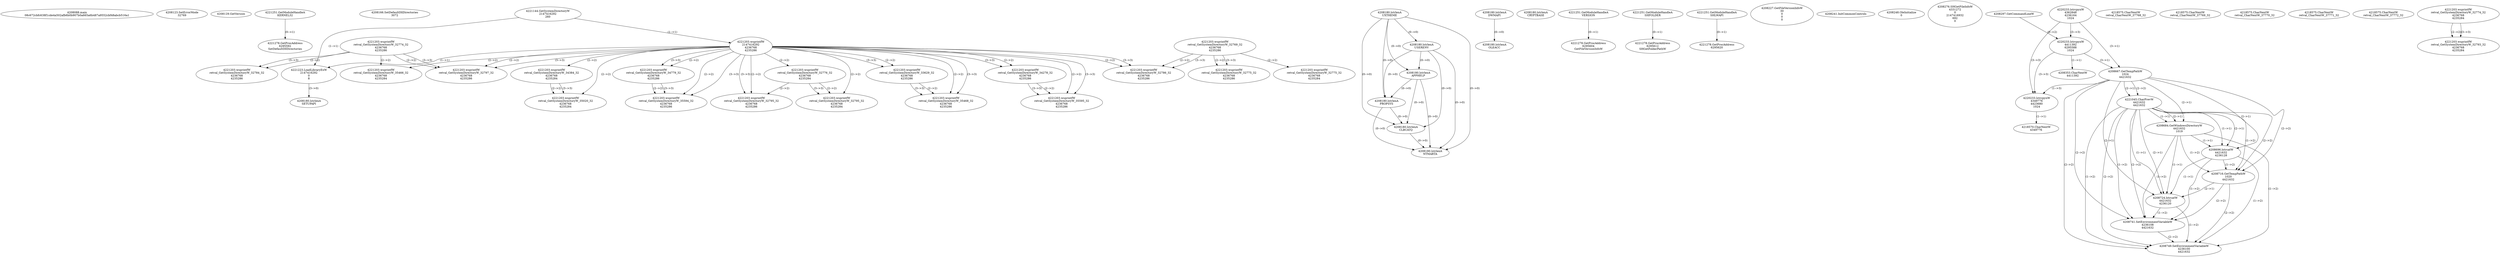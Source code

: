 // Global SCDG with merge call
digraph {
	0 [label="4208088.main
08c672cbfc638f1cde4a502afb6b0b907b0a665a6b487a9552cbf48abcb516a1"]
	1 [label="4208123.SetErrorMode
32769"]
	2 [label="4208129.GetVersion
"]
	3 [label="4221251.GetModuleHandleA
KERNEL32"]
	4 [label="4221278.GetProcAddress
6295592
SetDefaultDllDirectories"]
	3 -> 4 [label="(0-->1)"]
	5 [label="4208166.SetDefaultDllDirectories
3072"]
	6 [label="4221144.GetSystemDirectoryW
2147416292
260"]
	7 [label="4221203.wsprintfW
2147416292
4236768
4235286"]
	6 -> 7 [label="(1-->1)"]
	8 [label="4221223.LoadLibraryExW
2147416292
0
8"]
	6 -> 8 [label="(1-->1)"]
	7 -> 8 [label="(1-->1)"]
	9 [label="4208180.lstrlenA
UXTHEME"]
	10 [label="4208180.lstrlenA
USERENV"]
	9 -> 10 [label="(0-->0)"]
	11 [label="4208180.lstrlenA
SETUPAPI"]
	8 -> 11 [label="(3-->0)"]
	12 [label="4208180.lstrlenA
APPHELP"]
	9 -> 12 [label="(0-->0)"]
	10 -> 12 [label="(0-->0)"]
	13 [label="4208180.lstrlenA
PROPSYS"]
	9 -> 13 [label="(0-->0)"]
	10 -> 13 [label="(0-->0)"]
	12 -> 13 [label="(0-->0)"]
	14 [label="4208180.lstrlenA
DWMAPI"]
	15 [label="4221203.wsprintfW
retval_GetSystemDirectoryW_32774_32
4236768
4235286"]
	16 [label="4208180.lstrlenA
CRYPTBASE"]
	17 [label="4208180.lstrlenA
OLEACC"]
	14 -> 17 [label="(0-->0)"]
	18 [label="4208180.lstrlenA
CLBCATQ"]
	9 -> 18 [label="(0-->0)"]
	10 -> 18 [label="(0-->0)"]
	12 -> 18 [label="(0-->0)"]
	13 -> 18 [label="(0-->0)"]
	19 [label="4221203.wsprintfW
retval_GetSystemDirectoryW_35466_32
4236768
4235284"]
	7 -> 19 [label="(2-->2)"]
	15 -> 19 [label="(2-->2)"]
	20 [label="4208180.lstrlenA
NTMARTA"]
	9 -> 20 [label="(0-->0)"]
	10 -> 20 [label="(0-->0)"]
	12 -> 20 [label="(0-->0)"]
	13 -> 20 [label="(0-->0)"]
	18 -> 20 [label="(0-->0)"]
	21 [label="4221251.GetModuleHandleA
VERSION"]
	22 [label="4221278.GetProcAddress
6295604
GetFileVersionInfoW"]
	21 -> 22 [label="(0-->1)"]
	23 [label="4221251.GetModuleHandleA
SHFOLDER"]
	24 [label="4221278.GetProcAddress
6295612
SHGetFolderPathW"]
	23 -> 24 [label="(0-->1)"]
	25 [label="4221251.GetModuleHandleA
SHLWAPI"]
	26 [label="4221278.GetProcAddress
6295620
"]
	25 -> 26 [label="(0-->1)"]
	27 [label="4208227.GetFileVersionInfoW
30
0
0
0"]
	28 [label="4208241.InitCommonControls
"]
	29 [label="4208248.OleInitialize
0"]
	30 [label="4208276.SHGetFileInfoW
4331272
0
2147416932
692
0"]
	31 [label="4220233.lstrcpynW
4362848
4236164
1024"]
	32 [label="4208297.GetCommandLineW
"]
	33 [label="4220233.lstrcpynW
4411392
6295588
1024"]
	32 -> 33 [label="(0-->2)"]
	31 -> 33 [label="(3-->3)"]
	34 [label="4208353.CharNextW
4411392"]
	33 -> 34 [label="(1-->1)"]
	35 [label="4208667.GetTempPathW
1024
4421632"]
	31 -> 35 [label="(3-->1)"]
	33 -> 35 [label="(3-->1)"]
	36 [label="4221045.CharPrevW
4421632
4421632"]
	35 -> 36 [label="(2-->1)"]
	35 -> 36 [label="(2-->2)"]
	37 [label="4208684.GetWindowsDirectoryW
4421632
1019"]
	35 -> 37 [label="(2-->1)"]
	36 -> 37 [label="(1-->1)"]
	36 -> 37 [label="(2-->1)"]
	38 [label="4208696.lstrcatW
4421632
4236128"]
	35 -> 38 [label="(2-->1)"]
	36 -> 38 [label="(1-->1)"]
	36 -> 38 [label="(2-->1)"]
	37 -> 38 [label="(1-->1)"]
	39 [label="4208716.GetTempPathW
1020
4421632"]
	35 -> 39 [label="(2-->2)"]
	36 -> 39 [label="(1-->2)"]
	36 -> 39 [label="(2-->2)"]
	37 -> 39 [label="(1-->2)"]
	38 -> 39 [label="(1-->2)"]
	40 [label="4208724.lstrcatW
4421632
4236120"]
	35 -> 40 [label="(2-->1)"]
	36 -> 40 [label="(1-->1)"]
	36 -> 40 [label="(2-->1)"]
	37 -> 40 [label="(1-->1)"]
	38 -> 40 [label="(1-->1)"]
	39 -> 40 [label="(2-->1)"]
	41 [label="4208741.SetEnvironmentVariableW
4236108
4421632"]
	35 -> 41 [label="(2-->2)"]
	36 -> 41 [label="(1-->2)"]
	36 -> 41 [label="(2-->2)"]
	37 -> 41 [label="(1-->2)"]
	38 -> 41 [label="(1-->2)"]
	39 -> 41 [label="(2-->2)"]
	40 -> 41 [label="(1-->2)"]
	42 [label="4208749.SetEnvironmentVariableW
4236100
4421632"]
	35 -> 42 [label="(2-->2)"]
	36 -> 42 [label="(1-->2)"]
	36 -> 42 [label="(2-->2)"]
	37 -> 42 [label="(1-->2)"]
	38 -> 42 [label="(1-->2)"]
	39 -> 42 [label="(2-->2)"]
	40 -> 42 [label="(1-->2)"]
	41 -> 42 [label="(2-->2)"]
	43 [label="4220233.lstrcpynW
4349776
4423680
1024"]
	31 -> 43 [label="(3-->3)"]
	33 -> 43 [label="(3-->3)"]
	35 -> 43 [label="(1-->3)"]
	44 [label="4218570.CharNextW
4349776"]
	43 -> 44 [label="(1-->1)"]
	45 [label="4218575.CharNextW
retval_CharNextW_37768_32"]
	46 [label="4221203.wsprintfW
retval_GetSystemDirectoryW_33629_32
4236768
4235286"]
	7 -> 46 [label="(2-->2)"]
	7 -> 46 [label="(3-->3)"]
	47 [label="4221203.wsprintfW
retval_GetSystemDirectoryW_35468_32
4236768
4235286"]
	7 -> 47 [label="(2-->2)"]
	46 -> 47 [label="(2-->2)"]
	7 -> 47 [label="(3-->3)"]
	46 -> 47 [label="(3-->3)"]
	48 [label="4218575.CharNextW
retval_CharNextW_37769_32"]
	49 [label="4221203.wsprintfW
retval_GetSystemDirectoryW_34779_32
4236768
4235286"]
	7 -> 49 [label="(2-->2)"]
	7 -> 49 [label="(3-->3)"]
	50 [label="4221203.wsprintfW
retval_GetSystemDirectoryW_35594_32
4236768
4235286"]
	7 -> 50 [label="(2-->2)"]
	49 -> 50 [label="(2-->2)"]
	7 -> 50 [label="(3-->3)"]
	49 -> 50 [label="(3-->3)"]
	51 [label="4218575.CharNextW
retval_CharNextW_37770_32"]
	52 [label="4221203.wsprintfW
retval_GetSystemDirectoryW_34278_32
4236768
4235286"]
	7 -> 52 [label="(2-->2)"]
	7 -> 52 [label="(3-->3)"]
	53 [label="4221203.wsprintfW
retval_GetSystemDirectoryW_35595_32
4236768
4235286"]
	7 -> 53 [label="(2-->2)"]
	52 -> 53 [label="(2-->2)"]
	7 -> 53 [label="(3-->3)"]
	52 -> 53 [label="(3-->3)"]
	54 [label="4218575.CharNextW
retval_CharNextW_37771_32"]
	55 [label="4221203.wsprintfW
retval_GetSystemDirectoryW_34384_32
4236768
4235284"]
	7 -> 55 [label="(2-->2)"]
	56 [label="4221203.wsprintfW
retval_GetSystemDirectoryW_35020_32
4236768
4235284"]
	7 -> 56 [label="(2-->2)"]
	55 -> 56 [label="(2-->2)"]
	55 -> 56 [label="(3-->3)"]
	57 [label="4218575.CharNextW
retval_CharNextW_37772_32"]
	58 [label="4221203.wsprintfW
retval_GetSystemDirectoryW_32769_32
4236768
4235286"]
	59 [label="4221203.wsprintfW
retval_GetSystemDirectoryW_32775_32
4236768
4235286"]
	58 -> 59 [label="(2-->2)"]
	58 -> 59 [label="(3-->3)"]
	60 [label="4221203.wsprintfW
retval_GetSystemDirectoryW_32775_32
4236768
4235284"]
	58 -> 60 [label="(2-->2)"]
	61 [label="4221203.wsprintfW
retval_GetSystemDirectoryW_32784_32
4236768
4235286"]
	15 -> 61 [label="(2-->2)"]
	15 -> 61 [label="(3-->3)"]
	62 [label="4221203.wsprintfW
retval_GetSystemDirectoryW_32786_32
4236768
4235286"]
	7 -> 62 [label="(2-->2)"]
	58 -> 62 [label="(2-->2)"]
	7 -> 62 [label="(3-->3)"]
	58 -> 62 [label="(3-->3)"]
	63 [label="4221203.wsprintfW
retval_GetSystemDirectoryW_32776_32
4236768
4235284"]
	7 -> 63 [label="(2-->2)"]
	64 [label="4221203.wsprintfW
retval_GetSystemDirectoryW_32795_32
4236768
4235286"]
	7 -> 64 [label="(2-->2)"]
	63 -> 64 [label="(2-->2)"]
	7 -> 64 [label="(3-->3)"]
	65 [label="4221203.wsprintfW
retval_GetSystemDirectoryW_32797_32
4236768
4235286"]
	7 -> 65 [label="(2-->2)"]
	15 -> 65 [label="(2-->2)"]
	7 -> 65 [label="(3-->3)"]
	15 -> 65 [label="(3-->3)"]
	66 [label="4221203.wsprintfW
retval_GetSystemDirectoryW_32774_32
4236768
4235284"]
	67 [label="4221203.wsprintfW
retval_GetSystemDirectoryW_32793_32
4236768
4235284"]
	66 -> 67 [label="(2-->2)"]
	66 -> 67 [label="(3-->3)"]
	68 [label="4221203.wsprintfW
retval_GetSystemDirectoryW_32795_32
4236768
4235284"]
	7 -> 68 [label="(2-->2)"]
	63 -> 68 [label="(2-->2)"]
	63 -> 68 [label="(3-->3)"]
}
